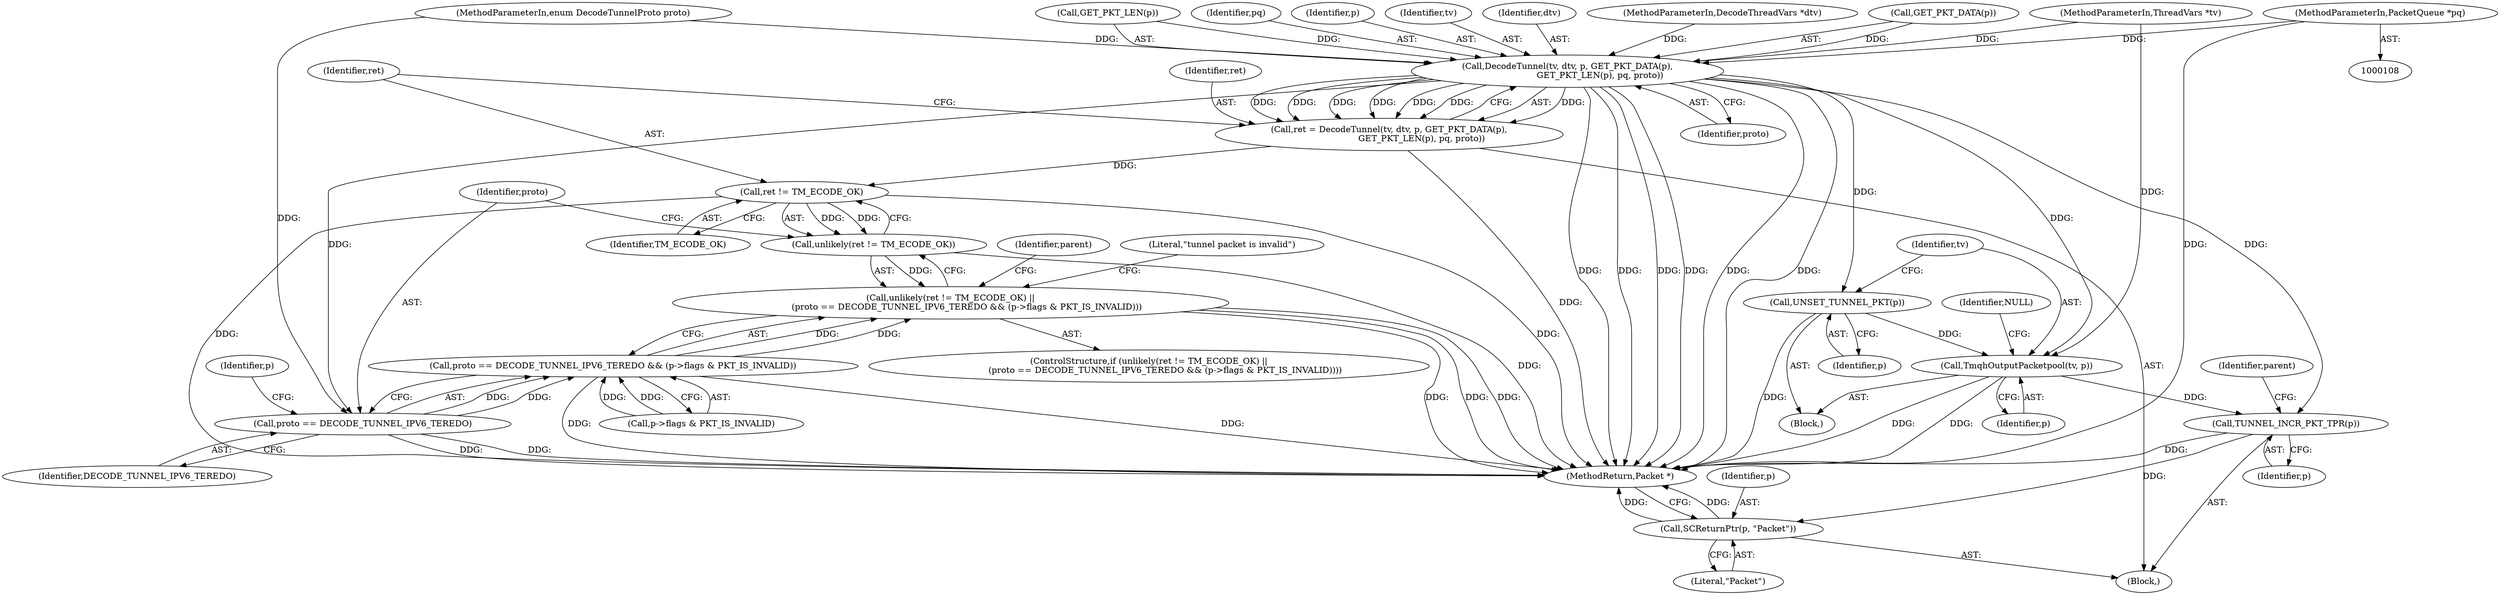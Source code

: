 digraph "0_suricata_11f3659f64a4e42e90cb3c09fcef66894205aefe_2@pointer" {
"1000115" [label="(MethodParameterIn,PacketQueue *pq)"];
"1000202" [label="(Call,DecodeTunnel(tv, dtv, p, GET_PKT_DATA(p),\n                        GET_PKT_LEN(p), pq, proto))"];
"1000200" [label="(Call,ret = DecodeTunnel(tv, dtv, p, GET_PKT_DATA(p),\n                        GET_PKT_LEN(p), pq, proto))"];
"1000215" [label="(Call,ret != TM_ECODE_OK)"];
"1000214" [label="(Call,unlikely(ret != TM_ECODE_OK))"];
"1000213" [label="(Call,unlikely(ret != TM_ECODE_OK) ||\n            (proto == DECODE_TUNNEL_IPV6_TEREDO && (p->flags & PKT_IS_INVALID)))"];
"1000219" [label="(Call,proto == DECODE_TUNNEL_IPV6_TEREDO)"];
"1000218" [label="(Call,proto == DECODE_TUNNEL_IPV6_TEREDO && (p->flags & PKT_IS_INVALID))"];
"1000235" [label="(Call,UNSET_TUNNEL_PKT(p))"];
"1000237" [label="(Call,TmqhOutputPacketpool(tv, p))"];
"1000245" [label="(Call,TUNNEL_INCR_PKT_TPR(p))"];
"1000249" [label="(Call,SCReturnPtr(p, \"Packet\"))"];
"1000212" [label="(ControlStructure,if (unlikely(ret != TM_ECODE_OK) ||\n            (proto == DECODE_TUNNEL_IPV6_TEREDO && (p->flags & PKT_IS_INVALID))))"];
"1000249" [label="(Call,SCReturnPtr(p, \"Packet\"))"];
"1000215" [label="(Call,ret != TM_ECODE_OK)"];
"1000203" [label="(Identifier,tv)"];
"1000239" [label="(Identifier,p)"];
"1000248" [label="(Identifier,parent)"];
"1000208" [label="(Call,GET_PKT_LEN(p))"];
"1000218" [label="(Call,proto == DECODE_TUNNEL_IPV6_TEREDO && (p->flags & PKT_IS_INVALID))"];
"1000221" [label="(Identifier,DECODE_TUNNEL_IPV6_TEREDO)"];
"1000229" [label="(Literal,\"tunnel packet is invalid\")"];
"1000116" [label="(Block,)"];
"1000244" [label="(Identifier,parent)"];
"1000236" [label="(Identifier,p)"];
"1000222" [label="(Call,p->flags & PKT_IS_INVALID)"];
"1000241" [label="(Identifier,NULL)"];
"1000251" [label="(Literal,\"Packet\")"];
"1000210" [label="(Identifier,pq)"];
"1000219" [label="(Call,proto == DECODE_TUNNEL_IPV6_TEREDO)"];
"1000200" [label="(Call,ret = DecodeTunnel(tv, dtv, p, GET_PKT_DATA(p),\n                        GET_PKT_LEN(p), pq, proto))"];
"1000216" [label="(Identifier,ret)"];
"1000246" [label="(Identifier,p)"];
"1000202" [label="(Call,DecodeTunnel(tv, dtv, p, GET_PKT_DATA(p),\n                        GET_PKT_LEN(p), pq, proto))"];
"1000217" [label="(Identifier,TM_ECODE_OK)"];
"1000235" [label="(Call,UNSET_TUNNEL_PKT(p))"];
"1000205" [label="(Identifier,p)"];
"1000109" [label="(MethodParameterIn,ThreadVars *tv)"];
"1000252" [label="(MethodReturn,Packet *)"];
"1000211" [label="(Identifier,proto)"];
"1000237" [label="(Call,TmqhOutputPacketpool(tv, p))"];
"1000227" [label="(Block,)"];
"1000245" [label="(Call,TUNNEL_INCR_PKT_TPR(p))"];
"1000115" [label="(MethodParameterIn,PacketQueue *pq)"];
"1000224" [label="(Identifier,p)"];
"1000213" [label="(Call,unlikely(ret != TM_ECODE_OK) ||\n            (proto == DECODE_TUNNEL_IPV6_TEREDO && (p->flags & PKT_IS_INVALID)))"];
"1000214" [label="(Call,unlikely(ret != TM_ECODE_OK))"];
"1000220" [label="(Identifier,proto)"];
"1000238" [label="(Identifier,tv)"];
"1000201" [label="(Identifier,ret)"];
"1000204" [label="(Identifier,dtv)"];
"1000110" [label="(MethodParameterIn,DecodeThreadVars *dtv)"];
"1000114" [label="(MethodParameterIn,enum DecodeTunnelProto proto)"];
"1000250" [label="(Identifier,p)"];
"1000206" [label="(Call,GET_PKT_DATA(p))"];
"1000115" -> "1000108"  [label="AST: "];
"1000115" -> "1000252"  [label="DDG: "];
"1000115" -> "1000202"  [label="DDG: "];
"1000202" -> "1000200"  [label="AST: "];
"1000202" -> "1000211"  [label="CFG: "];
"1000203" -> "1000202"  [label="AST: "];
"1000204" -> "1000202"  [label="AST: "];
"1000205" -> "1000202"  [label="AST: "];
"1000206" -> "1000202"  [label="AST: "];
"1000208" -> "1000202"  [label="AST: "];
"1000210" -> "1000202"  [label="AST: "];
"1000211" -> "1000202"  [label="AST: "];
"1000200" -> "1000202"  [label="CFG: "];
"1000202" -> "1000252"  [label="DDG: "];
"1000202" -> "1000252"  [label="DDG: "];
"1000202" -> "1000252"  [label="DDG: "];
"1000202" -> "1000252"  [label="DDG: "];
"1000202" -> "1000252"  [label="DDG: "];
"1000202" -> "1000252"  [label="DDG: "];
"1000202" -> "1000200"  [label="DDG: "];
"1000202" -> "1000200"  [label="DDG: "];
"1000202" -> "1000200"  [label="DDG: "];
"1000202" -> "1000200"  [label="DDG: "];
"1000202" -> "1000200"  [label="DDG: "];
"1000202" -> "1000200"  [label="DDG: "];
"1000202" -> "1000200"  [label="DDG: "];
"1000109" -> "1000202"  [label="DDG: "];
"1000110" -> "1000202"  [label="DDG: "];
"1000208" -> "1000202"  [label="DDG: "];
"1000206" -> "1000202"  [label="DDG: "];
"1000114" -> "1000202"  [label="DDG: "];
"1000202" -> "1000219"  [label="DDG: "];
"1000202" -> "1000235"  [label="DDG: "];
"1000202" -> "1000237"  [label="DDG: "];
"1000202" -> "1000245"  [label="DDG: "];
"1000200" -> "1000116"  [label="AST: "];
"1000201" -> "1000200"  [label="AST: "];
"1000216" -> "1000200"  [label="CFG: "];
"1000200" -> "1000252"  [label="DDG: "];
"1000200" -> "1000215"  [label="DDG: "];
"1000215" -> "1000214"  [label="AST: "];
"1000215" -> "1000217"  [label="CFG: "];
"1000216" -> "1000215"  [label="AST: "];
"1000217" -> "1000215"  [label="AST: "];
"1000214" -> "1000215"  [label="CFG: "];
"1000215" -> "1000252"  [label="DDG: "];
"1000215" -> "1000252"  [label="DDG: "];
"1000215" -> "1000214"  [label="DDG: "];
"1000215" -> "1000214"  [label="DDG: "];
"1000214" -> "1000213"  [label="AST: "];
"1000220" -> "1000214"  [label="CFG: "];
"1000213" -> "1000214"  [label="CFG: "];
"1000214" -> "1000252"  [label="DDG: "];
"1000214" -> "1000213"  [label="DDG: "];
"1000213" -> "1000212"  [label="AST: "];
"1000213" -> "1000218"  [label="CFG: "];
"1000218" -> "1000213"  [label="AST: "];
"1000229" -> "1000213"  [label="CFG: "];
"1000244" -> "1000213"  [label="CFG: "];
"1000213" -> "1000252"  [label="DDG: "];
"1000213" -> "1000252"  [label="DDG: "];
"1000213" -> "1000252"  [label="DDG: "];
"1000218" -> "1000213"  [label="DDG: "];
"1000218" -> "1000213"  [label="DDG: "];
"1000219" -> "1000218"  [label="AST: "];
"1000219" -> "1000221"  [label="CFG: "];
"1000220" -> "1000219"  [label="AST: "];
"1000221" -> "1000219"  [label="AST: "];
"1000224" -> "1000219"  [label="CFG: "];
"1000218" -> "1000219"  [label="CFG: "];
"1000219" -> "1000252"  [label="DDG: "];
"1000219" -> "1000252"  [label="DDG: "];
"1000219" -> "1000218"  [label="DDG: "];
"1000219" -> "1000218"  [label="DDG: "];
"1000114" -> "1000219"  [label="DDG: "];
"1000218" -> "1000222"  [label="CFG: "];
"1000222" -> "1000218"  [label="AST: "];
"1000218" -> "1000252"  [label="DDG: "];
"1000218" -> "1000252"  [label="DDG: "];
"1000222" -> "1000218"  [label="DDG: "];
"1000222" -> "1000218"  [label="DDG: "];
"1000235" -> "1000227"  [label="AST: "];
"1000235" -> "1000236"  [label="CFG: "];
"1000236" -> "1000235"  [label="AST: "];
"1000238" -> "1000235"  [label="CFG: "];
"1000235" -> "1000252"  [label="DDG: "];
"1000235" -> "1000237"  [label="DDG: "];
"1000237" -> "1000227"  [label="AST: "];
"1000237" -> "1000239"  [label="CFG: "];
"1000238" -> "1000237"  [label="AST: "];
"1000239" -> "1000237"  [label="AST: "];
"1000241" -> "1000237"  [label="CFG: "];
"1000237" -> "1000252"  [label="DDG: "];
"1000237" -> "1000252"  [label="DDG: "];
"1000109" -> "1000237"  [label="DDG: "];
"1000237" -> "1000245"  [label="DDG: "];
"1000245" -> "1000116"  [label="AST: "];
"1000245" -> "1000246"  [label="CFG: "];
"1000246" -> "1000245"  [label="AST: "];
"1000248" -> "1000245"  [label="CFG: "];
"1000245" -> "1000252"  [label="DDG: "];
"1000245" -> "1000249"  [label="DDG: "];
"1000249" -> "1000116"  [label="AST: "];
"1000249" -> "1000251"  [label="CFG: "];
"1000250" -> "1000249"  [label="AST: "];
"1000251" -> "1000249"  [label="AST: "];
"1000252" -> "1000249"  [label="CFG: "];
"1000249" -> "1000252"  [label="DDG: "];
"1000249" -> "1000252"  [label="DDG: "];
}

